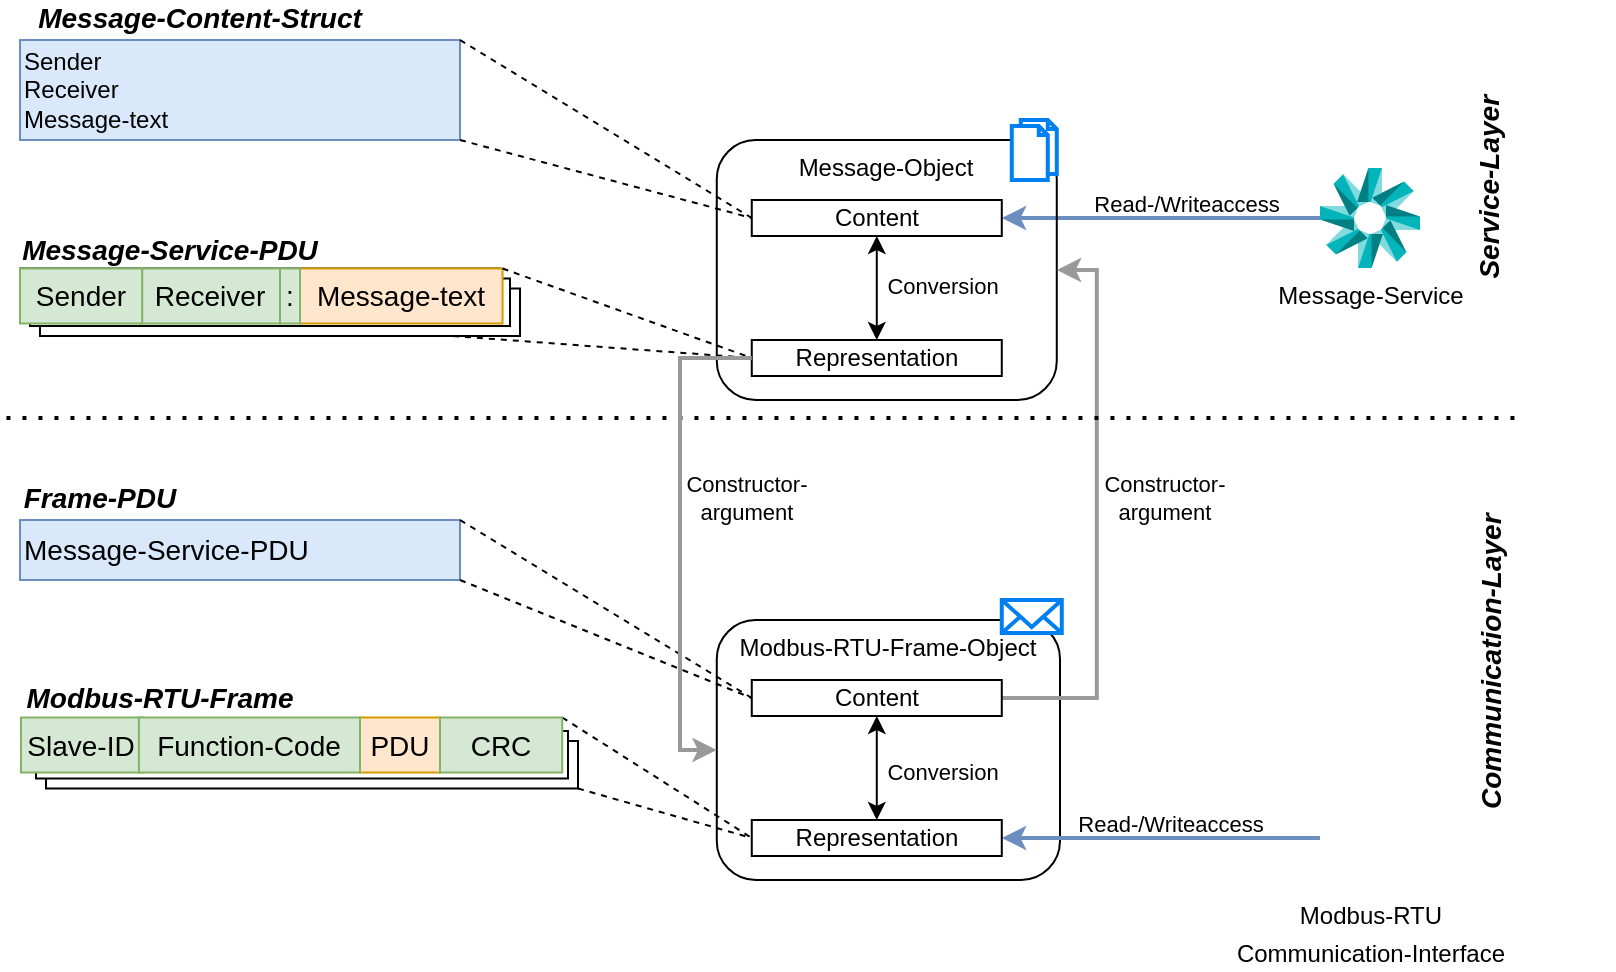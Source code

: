 <mxfile version="24.9.1">
  <diagram name="Seite-1" id="yKlTxkBtDF3kfmq48_wq">
    <mxGraphModel dx="857" dy="554" grid="1" gridSize="10" guides="1" tooltips="1" connect="1" arrows="1" fold="1" page="1" pageScale="1" pageWidth="3300" pageHeight="4681" math="0" shadow="0">
      <root>
        <mxCell id="0" />
        <mxCell id="1" parent="0" />
        <mxCell id="qTZSpg8eqHQZ7k4ZGVRX-1" value="" style="group" parent="1" vertex="1" connectable="0">
          <mxGeometry x="280" y="408" width="220" height="50" as="geometry" />
        </mxCell>
        <mxCell id="qTZSpg8eqHQZ7k4ZGVRX-2" value="" style="verticalLabelPosition=bottom;verticalAlign=top;html=1;shape=mxgraph.basic.layered_rect;dx=10;outlineConnect=0;whiteSpace=wrap;align=left;" parent="qTZSpg8eqHQZ7k4ZGVRX-1" vertex="1">
          <mxGeometry x="-30" y="16.25" width="250" height="33.75" as="geometry" />
        </mxCell>
        <mxCell id="qTZSpg8eqHQZ7k4ZGVRX-3" value="&lt;b&gt;Message-Service-PDU&lt;/b&gt;" style="text;html=1;align=center;verticalAlign=middle;whiteSpace=wrap;rounded=0;fontSize=14;fontStyle=2" parent="qTZSpg8eqHQZ7k4ZGVRX-1" vertex="1">
          <mxGeometry x="-30" y="-2.5" width="150" height="18.75" as="geometry" />
        </mxCell>
        <mxCell id="qTZSpg8eqHQZ7k4ZGVRX-5" value="&lt;span style=&quot;font-size: 14px;&quot;&gt;Message-text&lt;/span&gt;" style="rounded=0;whiteSpace=wrap;html=1;fontSize=14;fillColor=#ffe6cc;strokeColor=#d79b00;" parent="qTZSpg8eqHQZ7k4ZGVRX-1" vertex="1">
          <mxGeometry x="110" y="16.25" width="101.27" height="27.5" as="geometry" />
        </mxCell>
        <mxCell id="hmbwfEEejGUy0o8Td0ff-35" value="" style="group" parent="qTZSpg8eqHQZ7k4ZGVRX-1" vertex="1" connectable="0">
          <mxGeometry x="-30.004" y="16.25" width="140.004" height="27.5" as="geometry" />
        </mxCell>
        <mxCell id="hmbwfEEejGUy0o8Td0ff-33" value="&lt;span style=&quot;font-size: 14px;&quot;&gt;Receiver&lt;/span&gt;" style="rounded=0;whiteSpace=wrap;html=1;fontSize=14;fillColor=#d5e8d4;strokeColor=#82b366;" parent="hmbwfEEejGUy0o8Td0ff-35" vertex="1">
          <mxGeometry x="60.004" width="70" height="27.5" as="geometry" />
        </mxCell>
        <mxCell id="hmbwfEEejGUy0o8Td0ff-34" value="&lt;span style=&quot;font-size: 14px;&quot;&gt;:&lt;/span&gt;" style="rounded=0;whiteSpace=wrap;html=1;fontSize=14;fillColor=#d5e8d4;strokeColor=#82b366;" parent="hmbwfEEejGUy0o8Td0ff-35" vertex="1">
          <mxGeometry x="130.004" width="10" height="27.5" as="geometry" />
        </mxCell>
        <mxCell id="qTZSpg8eqHQZ7k4ZGVRX-4" value="&lt;span style=&quot;font-size: 14px; font-weight: normal;&quot;&gt;Sender&lt;/span&gt;" style="rounded=0;whiteSpace=wrap;html=1;fontSize=14;fillColor=#d5e8d4;strokeColor=#82b366;fontStyle=1" parent="hmbwfEEejGUy0o8Td0ff-35" vertex="1">
          <mxGeometry width="61.111" height="27.5" as="geometry" />
        </mxCell>
        <mxCell id="hmbwfEEejGUy0o8Td0ff-37" style="edgeStyle=orthogonalEdgeStyle;rounded=0;orthogonalLoop=1;jettySize=auto;html=1;entryX=1;entryY=0.5;entryDx=0;entryDy=0;fillColor=#dae8fc;strokeColor=#6c8ebf;endArrow=classic;endFill=1;strokeWidth=2;" parent="1" source="qTZSpg8eqHQZ7k4ZGVRX-19" target="hmbwfEEejGUy0o8Td0ff-13" edge="1">
          <mxGeometry relative="1" as="geometry" />
        </mxCell>
        <mxCell id="hmbwfEEejGUy0o8Td0ff-38" value="Read-/Writeaccess" style="edgeLabel;html=1;align=center;verticalAlign=middle;resizable=0;points=[];labelBackgroundColor=none;" parent="hmbwfEEejGUy0o8Td0ff-37" vertex="1" connectable="0">
          <mxGeometry x="-0.228" y="2" relative="1" as="geometry">
            <mxPoint x="-6" y="-9" as="offset" />
          </mxGeometry>
        </mxCell>
        <mxCell id="qTZSpg8eqHQZ7k4ZGVRX-19" value="Message-Service" style="outlineConnect=0;dashed=0;verticalLabelPosition=bottom;verticalAlign=top;align=center;html=1;shape=mxgraph.aws3.chime;fillColor=#03B5BB;gradientColor=none;" parent="1" vertex="1">
          <mxGeometry x="900" y="374" width="50" height="50" as="geometry" />
        </mxCell>
        <mxCell id="hmbwfEEejGUy0o8Td0ff-15" value="" style="group" parent="1" vertex="1" connectable="0">
          <mxGeometry x="598.39" y="350" width="179.61" height="200" as="geometry" />
        </mxCell>
        <mxCell id="hmbwfEEejGUy0o8Td0ff-12" value="Message-Object" style="rounded=1;whiteSpace=wrap;html=1;verticalAlign=top;fillColor=none;" parent="hmbwfEEejGUy0o8Td0ff-15" vertex="1">
          <mxGeometry y="10" width="170" height="130" as="geometry" />
        </mxCell>
        <mxCell id="hmbwfEEejGUy0o8Td0ff-24" value="" style="edgeStyle=orthogonalEdgeStyle;rounded=0;orthogonalLoop=1;jettySize=auto;html=1;startArrow=classic;startFill=1;" parent="hmbwfEEejGUy0o8Td0ff-15" source="hmbwfEEejGUy0o8Td0ff-13" target="hmbwfEEejGUy0o8Td0ff-14" edge="1">
          <mxGeometry relative="1" as="geometry" />
        </mxCell>
        <mxCell id="hmbwfEEejGUy0o8Td0ff-25" value="Conversion" style="edgeLabel;html=1;align=center;verticalAlign=middle;resizable=0;points=[];labelBackgroundColor=none;" parent="hmbwfEEejGUy0o8Td0ff-24" vertex="1" connectable="0">
          <mxGeometry x="0.042" relative="1" as="geometry">
            <mxPoint x="32" y="-2" as="offset" />
          </mxGeometry>
        </mxCell>
        <mxCell id="hmbwfEEejGUy0o8Td0ff-13" value="Content" style="rounded=0;whiteSpace=wrap;html=1;fillColor=none;" parent="hmbwfEEejGUy0o8Td0ff-15" vertex="1">
          <mxGeometry x="17.5" y="40" width="125" height="18" as="geometry" />
        </mxCell>
        <mxCell id="hmbwfEEejGUy0o8Td0ff-14" value="Representation" style="rounded=0;whiteSpace=wrap;html=1;fillColor=none;" parent="hmbwfEEejGUy0o8Td0ff-15" vertex="1">
          <mxGeometry x="17.5" y="110" width="125" height="18" as="geometry" />
        </mxCell>
        <mxCell id="hmbwfEEejGUy0o8Td0ff-63" value="" style="html=1;verticalLabelPosition=bottom;align=center;labelBackgroundColor=#ffffff;verticalAlign=top;strokeWidth=2;strokeColor=#0080F0;shadow=0;dashed=0;shape=mxgraph.ios7.icons.documents;" parent="hmbwfEEejGUy0o8Td0ff-15" vertex="1">
          <mxGeometry x="147.5" width="22.5" height="30" as="geometry" />
        </mxCell>
        <mxCell id="qTZSpg8eqHQZ7k4ZGVRX-6" value="" style="endArrow=none;dashed=1;html=1;rounded=0;entryX=0;entryY=0.5;entryDx=0;entryDy=0;" parent="1" target="hmbwfEEejGUy0o8Td0ff-14" edge="1">
          <mxGeometry width="50" height="50" relative="1" as="geometry">
            <mxPoint x="466.47" y="458" as="sourcePoint" />
            <mxPoint x="609.79" y="468.88" as="targetPoint" />
          </mxGeometry>
        </mxCell>
        <mxCell id="qTZSpg8eqHQZ7k4ZGVRX-7" value="" style="endArrow=none;dashed=1;html=1;rounded=0;exitX=1;exitY=0;exitDx=0;exitDy=0;entryX=0;entryY=0.5;entryDx=0;entryDy=0;" parent="1" source="qTZSpg8eqHQZ7k4ZGVRX-5" target="hmbwfEEejGUy0o8Td0ff-14" edge="1">
          <mxGeometry width="50" height="50" relative="1" as="geometry">
            <mxPoint x="358.23" y="528" as="sourcePoint" />
            <mxPoint x="610.72" y="468.88" as="targetPoint" />
          </mxGeometry>
        </mxCell>
        <mxCell id="hmbwfEEejGUy0o8Td0ff-26" value="&lt;b&gt;Message-Content-Struct&lt;/b&gt;" style="text;html=1;align=center;verticalAlign=middle;whiteSpace=wrap;rounded=0;fontSize=14;fontStyle=2" parent="1" vertex="1">
          <mxGeometry x="250" y="290" width="180" height="18.75" as="geometry" />
        </mxCell>
        <mxCell id="hmbwfEEejGUy0o8Td0ff-27" value="Sender&lt;div&gt;Receiver&lt;/div&gt;&lt;div style=&quot;&quot;&gt;Message-text&lt;/div&gt;" style="rounded=0;whiteSpace=wrap;html=1;align=left;fillColor=#dae8fc;strokeColor=#6c8ebf;" parent="1" vertex="1">
          <mxGeometry x="250" y="310" width="220" height="50" as="geometry" />
        </mxCell>
        <mxCell id="hmbwfEEejGUy0o8Td0ff-28" value="" style="endArrow=none;dashed=1;html=1;rounded=0;entryX=0;entryY=0.5;entryDx=0;entryDy=0;exitX=1;exitY=1;exitDx=0;exitDy=0;" parent="1" source="hmbwfEEejGUy0o8Td0ff-27" target="hmbwfEEejGUy0o8Td0ff-13" edge="1">
          <mxGeometry width="50" height="50" relative="1" as="geometry">
            <mxPoint x="485.47" y="397" as="sourcePoint" />
            <mxPoint x="635" y="408" as="targetPoint" />
          </mxGeometry>
        </mxCell>
        <mxCell id="hmbwfEEejGUy0o8Td0ff-29" value="" style="endArrow=none;dashed=1;html=1;rounded=0;exitX=1;exitY=0;exitDx=0;exitDy=0;entryX=0;entryY=0.5;entryDx=0;entryDy=0;" parent="1" source="hmbwfEEejGUy0o8Td0ff-27" target="hmbwfEEejGUy0o8Td0ff-13" edge="1">
          <mxGeometry width="50" height="50" relative="1" as="geometry">
            <mxPoint x="480" y="363" as="sourcePoint" />
            <mxPoint x="635" y="408" as="targetPoint" />
          </mxGeometry>
        </mxCell>
        <mxCell id="hmbwfEEejGUy0o8Td0ff-42" value="" style="group" parent="1" vertex="1" connectable="0">
          <mxGeometry x="784.3" y="667.96" width="241.41" height="100.07" as="geometry" />
        </mxCell>
        <mxCell id="qTZSpg8eqHQZ7k4ZGVRX-68" value="&lt;span style=&quot;font-weight: normal;&quot;&gt;&lt;font style=&quot;font-size: 12px;&quot;&gt;Modbus-RTU&lt;/font&gt;&lt;/span&gt;&lt;div&gt;&lt;span style=&quot;font-weight: normal;&quot;&gt;&lt;font style=&quot;font-size: 12px;&quot;&gt;Communication-Interface&lt;/font&gt;&lt;/span&gt;&lt;/div&gt;" style="text;html=1;align=center;verticalAlign=top;whiteSpace=wrap;rounded=0;strokeColor=none;fontStyle=1;fontSize=16;movable=1;resizable=1;rotatable=1;deletable=1;editable=1;locked=0;connectable=1;" parent="hmbwfEEejGUy0o8Td0ff-42" vertex="1">
          <mxGeometry x="21" y="62.04" width="241.41" height="31.07" as="geometry" />
        </mxCell>
        <mxCell id="qTZSpg8eqHQZ7k4ZGVRX-69" value="" style="shape=image;html=1;verticalAlign=top;verticalLabelPosition=bottom;labelBackgroundColor=#ffffff;imageAspect=0;aspect=fixed;image=https://cdn1.iconfinder.com/data/icons/computer-hardware-cute-style-vol-1/52/cable__datacable__wire__data__usb__cord__plug-128.png;movable=1;resizable=1;rotatable=1;deletable=1;editable=1;locked=0;connectable=1;" parent="hmbwfEEejGUy0o8Td0ff-42" vertex="1">
          <mxGeometry x="115.7" y="15.04" width="52" height="52" as="geometry" />
        </mxCell>
        <mxCell id="hmbwfEEejGUy0o8Td0ff-51" value="Modbus-RTU-Frame-Object" style="rounded=1;whiteSpace=wrap;html=1;verticalAlign=top;fillColor=none;" parent="1" vertex="1">
          <mxGeometry x="598.39" y="600" width="171.61" height="130" as="geometry" />
        </mxCell>
        <mxCell id="hmbwfEEejGUy0o8Td0ff-53" value="" style="edgeStyle=orthogonalEdgeStyle;rounded=0;orthogonalLoop=1;jettySize=auto;html=1;startArrow=classic;startFill=1;" parent="1" source="hmbwfEEejGUy0o8Td0ff-55" target="hmbwfEEejGUy0o8Td0ff-56" edge="1">
          <mxGeometry relative="1" as="geometry" />
        </mxCell>
        <mxCell id="hmbwfEEejGUy0o8Td0ff-54" value="Conversion" style="edgeLabel;html=1;align=center;verticalAlign=middle;resizable=0;points=[];fontColor=default;labelBackgroundColor=none;" parent="hmbwfEEejGUy0o8Td0ff-53" vertex="1" connectable="0">
          <mxGeometry x="0.042" relative="1" as="geometry">
            <mxPoint x="32" y="1" as="offset" />
          </mxGeometry>
        </mxCell>
        <mxCell id="hmbwfEEejGUy0o8Td0ff-76" style="edgeStyle=orthogonalEdgeStyle;rounded=0;orthogonalLoop=1;jettySize=auto;html=1;exitX=1;exitY=0.5;exitDx=0;exitDy=0;entryX=1;entryY=0.5;entryDx=0;entryDy=0;strokeWidth=2;strokeColor=#999999;" parent="1" source="hmbwfEEejGUy0o8Td0ff-55" target="hmbwfEEejGUy0o8Td0ff-12" edge="1">
          <mxGeometry relative="1" as="geometry" />
        </mxCell>
        <mxCell id="hmbwfEEejGUy0o8Td0ff-78" value="Constructor-&lt;div&gt;argument&lt;/div&gt;" style="edgeLabel;html=1;align=center;verticalAlign=middle;resizable=0;points=[];labelBackgroundColor=none;" parent="hmbwfEEejGUy0o8Td0ff-76" vertex="1" connectable="0">
          <mxGeometry x="0.048" y="-3" relative="1" as="geometry">
            <mxPoint x="30" as="offset" />
          </mxGeometry>
        </mxCell>
        <mxCell id="hmbwfEEejGUy0o8Td0ff-55" value="Content" style="rounded=0;whiteSpace=wrap;html=1;fillColor=none;" parent="1" vertex="1">
          <mxGeometry x="615.89" y="630" width="125" height="18" as="geometry" />
        </mxCell>
        <mxCell id="hmbwfEEejGUy0o8Td0ff-74" style="edgeStyle=orthogonalEdgeStyle;rounded=0;orthogonalLoop=1;jettySize=auto;html=1;entryX=0;entryY=0.5;entryDx=0;entryDy=0;fillColor=#dae8fc;strokeColor=#6c8ebf;strokeWidth=2;startArrow=classic;startFill=1;endArrow=none;endFill=0;" parent="1" source="hmbwfEEejGUy0o8Td0ff-56" target="qTZSpg8eqHQZ7k4ZGVRX-69" edge="1">
          <mxGeometry relative="1" as="geometry" />
        </mxCell>
        <mxCell id="hmbwfEEejGUy0o8Td0ff-75" value="Read-/Writeaccess" style="edgeLabel;html=1;align=center;verticalAlign=middle;resizable=0;points=[];labelBackgroundColor=none;" parent="hmbwfEEejGUy0o8Td0ff-74" vertex="1" connectable="0">
          <mxGeometry x="0.047" y="1" relative="1" as="geometry">
            <mxPoint y="-6" as="offset" />
          </mxGeometry>
        </mxCell>
        <mxCell id="hmbwfEEejGUy0o8Td0ff-56" value="Representation" style="rounded=0;whiteSpace=wrap;html=1;fillColor=none;" parent="1" vertex="1">
          <mxGeometry x="615.89" y="700" width="125" height="18" as="geometry" />
        </mxCell>
        <mxCell id="hmbwfEEejGUy0o8Td0ff-57" value="" style="endArrow=none;dashed=1;html=1;rounded=0;entryX=0;entryY=0.5;entryDx=0;entryDy=0;exitX=0;exitY=0;exitDx=276;exitDy=33.75;exitPerimeter=0;" parent="1" source="qTZSpg8eqHQZ7k4ZGVRX-9" target="hmbwfEEejGUy0o8Td0ff-56" edge="1">
          <mxGeometry width="50" height="50" relative="1" as="geometry">
            <mxPoint x="466.47" y="698" as="sourcePoint" />
            <mxPoint x="609.79" y="708.88" as="targetPoint" />
          </mxGeometry>
        </mxCell>
        <mxCell id="hmbwfEEejGUy0o8Td0ff-58" value="" style="endArrow=none;dashed=1;html=1;rounded=0;exitX=1;exitY=0;exitDx=0;exitDy=0;entryX=0;entryY=0.5;entryDx=0;entryDy=0;" parent="1" source="qTZSpg8eqHQZ7k4ZGVRX-13" target="hmbwfEEejGUy0o8Td0ff-56" edge="1">
          <mxGeometry width="50" height="50" relative="1" as="geometry">
            <mxPoint x="491.27" y="664.25" as="sourcePoint" />
            <mxPoint x="610.72" y="708.88" as="targetPoint" />
          </mxGeometry>
        </mxCell>
        <mxCell id="hmbwfEEejGUy0o8Td0ff-59" value="&lt;b&gt;Frame-PDU&lt;/b&gt;" style="text;html=1;align=center;verticalAlign=middle;whiteSpace=wrap;rounded=0;fontSize=14;fontStyle=2" parent="1" vertex="1">
          <mxGeometry x="250" y="530" width="80" height="18.75" as="geometry" />
        </mxCell>
        <mxCell id="hmbwfEEejGUy0o8Td0ff-60" value="&lt;span style=&quot;font-size: 14px; text-align: center;&quot;&gt;Message-Service-PDU&lt;/span&gt;" style="rounded=0;whiteSpace=wrap;html=1;align=left;fillColor=#dae8fc;strokeColor=#6c8ebf;" parent="1" vertex="1">
          <mxGeometry x="250" y="550" width="220" height="30" as="geometry" />
        </mxCell>
        <mxCell id="hmbwfEEejGUy0o8Td0ff-61" value="" style="endArrow=none;dashed=1;html=1;rounded=0;entryX=0;entryY=0.5;entryDx=0;entryDy=0;exitX=1;exitY=1;exitDx=0;exitDy=0;" parent="1" source="hmbwfEEejGUy0o8Td0ff-60" target="hmbwfEEejGUy0o8Td0ff-55" edge="1">
          <mxGeometry width="50" height="50" relative="1" as="geometry">
            <mxPoint x="485.47" y="637" as="sourcePoint" />
            <mxPoint x="635" y="648" as="targetPoint" />
          </mxGeometry>
        </mxCell>
        <mxCell id="hmbwfEEejGUy0o8Td0ff-62" value="" style="endArrow=none;dashed=1;html=1;rounded=0;exitX=1;exitY=0;exitDx=0;exitDy=0;entryX=0;entryY=0.5;entryDx=0;entryDy=0;" parent="1" source="hmbwfEEejGUy0o8Td0ff-60" target="hmbwfEEejGUy0o8Td0ff-55" edge="1">
          <mxGeometry width="50" height="50" relative="1" as="geometry">
            <mxPoint x="480" y="603" as="sourcePoint" />
            <mxPoint x="635" y="648" as="targetPoint" />
          </mxGeometry>
        </mxCell>
        <mxCell id="hmbwfEEejGUy0o8Td0ff-6" value="" style="html=1;verticalLabelPosition=bottom;align=center;labelBackgroundColor=#ffffff;verticalAlign=top;strokeWidth=2;strokeColor=#0080F0;shadow=0;dashed=0;shape=mxgraph.ios7.icons.mail;fillColor=#FFFFFF;gradientColor=none;" parent="1" vertex="1">
          <mxGeometry x="740.89" y="590" width="30" height="16.5" as="geometry" />
        </mxCell>
        <mxCell id="hmbwfEEejGUy0o8Td0ff-73" value="" style="group" parent="1" vertex="1" connectable="0">
          <mxGeometry x="240" y="630" width="290" height="52.5" as="geometry" />
        </mxCell>
        <mxCell id="qTZSpg8eqHQZ7k4ZGVRX-8" value="" style="group" parent="hmbwfEEejGUy0o8Td0ff-73" vertex="1" connectable="0">
          <mxGeometry x="70" y="2.5" width="220" height="50" as="geometry" />
        </mxCell>
        <mxCell id="qTZSpg8eqHQZ7k4ZGVRX-9" value="" style="verticalLabelPosition=bottom;verticalAlign=top;html=1;shape=mxgraph.basic.layered_rect;dx=10;outlineConnect=0;whiteSpace=wrap;align=left;" parent="qTZSpg8eqHQZ7k4ZGVRX-8" vertex="1">
          <mxGeometry x="-57" y="18" width="276" height="33.75" as="geometry" />
        </mxCell>
        <mxCell id="qTZSpg8eqHQZ7k4ZGVRX-12" value="&lt;span style=&quot;font-size: 14px;&quot;&gt;PDU&lt;/span&gt;" style="rounded=0;whiteSpace=wrap;html=1;fontSize=14;fillColor=#ffe6cc;strokeColor=#d79b00;" parent="qTZSpg8eqHQZ7k4ZGVRX-8" vertex="1">
          <mxGeometry x="110" y="16.25" width="40" height="27.5" as="geometry" />
        </mxCell>
        <mxCell id="qTZSpg8eqHQZ7k4ZGVRX-13" value="&lt;span style=&quot;font-size: 14px;&quot;&gt;CRC&lt;/span&gt;" style="rounded=0;whiteSpace=wrap;html=1;fontSize=14;fillColor=#d5e8d4;strokeColor=#82b366;" parent="qTZSpg8eqHQZ7k4ZGVRX-8" vertex="1">
          <mxGeometry x="149.996" y="16.25" width="61.111" height="27.5" as="geometry" />
        </mxCell>
        <mxCell id="hmbwfEEejGUy0o8Td0ff-66" value="" style="group" parent="qTZSpg8eqHQZ7k4ZGVRX-8" vertex="1" connectable="0">
          <mxGeometry x="-59.524" y="16.25" width="169.524" height="27.5" as="geometry" />
        </mxCell>
        <mxCell id="qTZSpg8eqHQZ7k4ZGVRX-11" value="&lt;span style=&quot;font-size: 14px;&quot;&gt;Slave-ID&lt;/span&gt;" style="rounded=0;whiteSpace=wrap;html=1;fontSize=14;fillColor=#d5e8d4;strokeColor=#82b366;" parent="hmbwfEEejGUy0o8Td0ff-66" vertex="1">
          <mxGeometry width="61.111" height="27.5" as="geometry" />
        </mxCell>
        <mxCell id="hmbwfEEejGUy0o8Td0ff-65" value="&lt;span style=&quot;font-size: 14px;&quot;&gt;Function-Code&lt;/span&gt;" style="rounded=0;whiteSpace=wrap;html=1;fontSize=14;fillColor=#d5e8d4;strokeColor=#82b366;" parent="hmbwfEEejGUy0o8Td0ff-66" vertex="1">
          <mxGeometry x="58.974" width="110.55" height="27.5" as="geometry" />
        </mxCell>
        <mxCell id="qTZSpg8eqHQZ7k4ZGVRX-10" value="&lt;b&gt;Modbus-RTU-Frame&lt;/b&gt;" style="text;html=1;align=center;verticalAlign=middle;whiteSpace=wrap;rounded=0;fontSize=14;fontStyle=2" parent="hmbwfEEejGUy0o8Td0ff-73" vertex="1">
          <mxGeometry x="10.48" width="140.48" height="18.75" as="geometry" />
        </mxCell>
        <mxCell id="hmbwfEEejGUy0o8Td0ff-77" value="" style="group" parent="1" vertex="1" connectable="0">
          <mxGeometry x="243.23" y="479" width="756.77" height="37.5" as="geometry" />
        </mxCell>
        <mxCell id="hmbwfEEejGUy0o8Td0ff-32" value="" style="endArrow=none;dashed=1;html=1;dashPattern=1 3;strokeWidth=2;rounded=0;" parent="hmbwfEEejGUy0o8Td0ff-77" edge="1">
          <mxGeometry width="50" height="50" relative="1" as="geometry">
            <mxPoint y="20" as="sourcePoint" />
            <mxPoint x="756.77" y="20" as="targetPoint" />
          </mxGeometry>
        </mxCell>
        <mxCell id="hmbwfEEejGUy0o8Td0ff-79" style="edgeStyle=orthogonalEdgeStyle;rounded=0;orthogonalLoop=1;jettySize=auto;html=1;exitX=0;exitY=0.5;exitDx=0;exitDy=0;entryX=0;entryY=0.5;entryDx=0;entryDy=0;strokeColor=#999999;strokeWidth=2;" parent="1" source="hmbwfEEejGUy0o8Td0ff-14" target="hmbwfEEejGUy0o8Td0ff-51" edge="1">
          <mxGeometry relative="1" as="geometry">
            <Array as="points">
              <mxPoint x="580" y="469" />
              <mxPoint x="580" y="665" />
            </Array>
          </mxGeometry>
        </mxCell>
        <mxCell id="hmbwfEEejGUy0o8Td0ff-80" value="Constructor-&lt;div&gt;argument&lt;/div&gt;" style="edgeLabel;html=1;align=center;verticalAlign=middle;resizable=0;points=[];labelBackgroundColor=none;" parent="hmbwfEEejGUy0o8Td0ff-79" vertex="1" connectable="0">
          <mxGeometry x="-0.129" y="3" relative="1" as="geometry">
            <mxPoint x="30" y="-3" as="offset" />
          </mxGeometry>
        </mxCell>
        <mxCell id="hmbwfEEejGUy0o8Td0ff-40" value="&lt;b&gt;Communication-Layer&lt;/b&gt;" style="text;html=1;align=center;verticalAlign=middle;whiteSpace=wrap;rounded=0;fontSize=14;fontStyle=2;rotation=-90;" parent="1" vertex="1">
          <mxGeometry x="910" y="611.25" width="150" height="18.75" as="geometry" />
        </mxCell>
        <mxCell id="hmbwfEEejGUy0o8Td0ff-39" value="&lt;b&gt;Service-Layer&lt;/b&gt;" style="text;html=1;align=center;verticalAlign=middle;whiteSpace=wrap;rounded=0;fontSize=14;fontStyle=2;rotation=-90;" parent="1" vertex="1">
          <mxGeometry x="930" y="374" width="110" height="18.75" as="geometry" />
        </mxCell>
      </root>
    </mxGraphModel>
  </diagram>
</mxfile>
